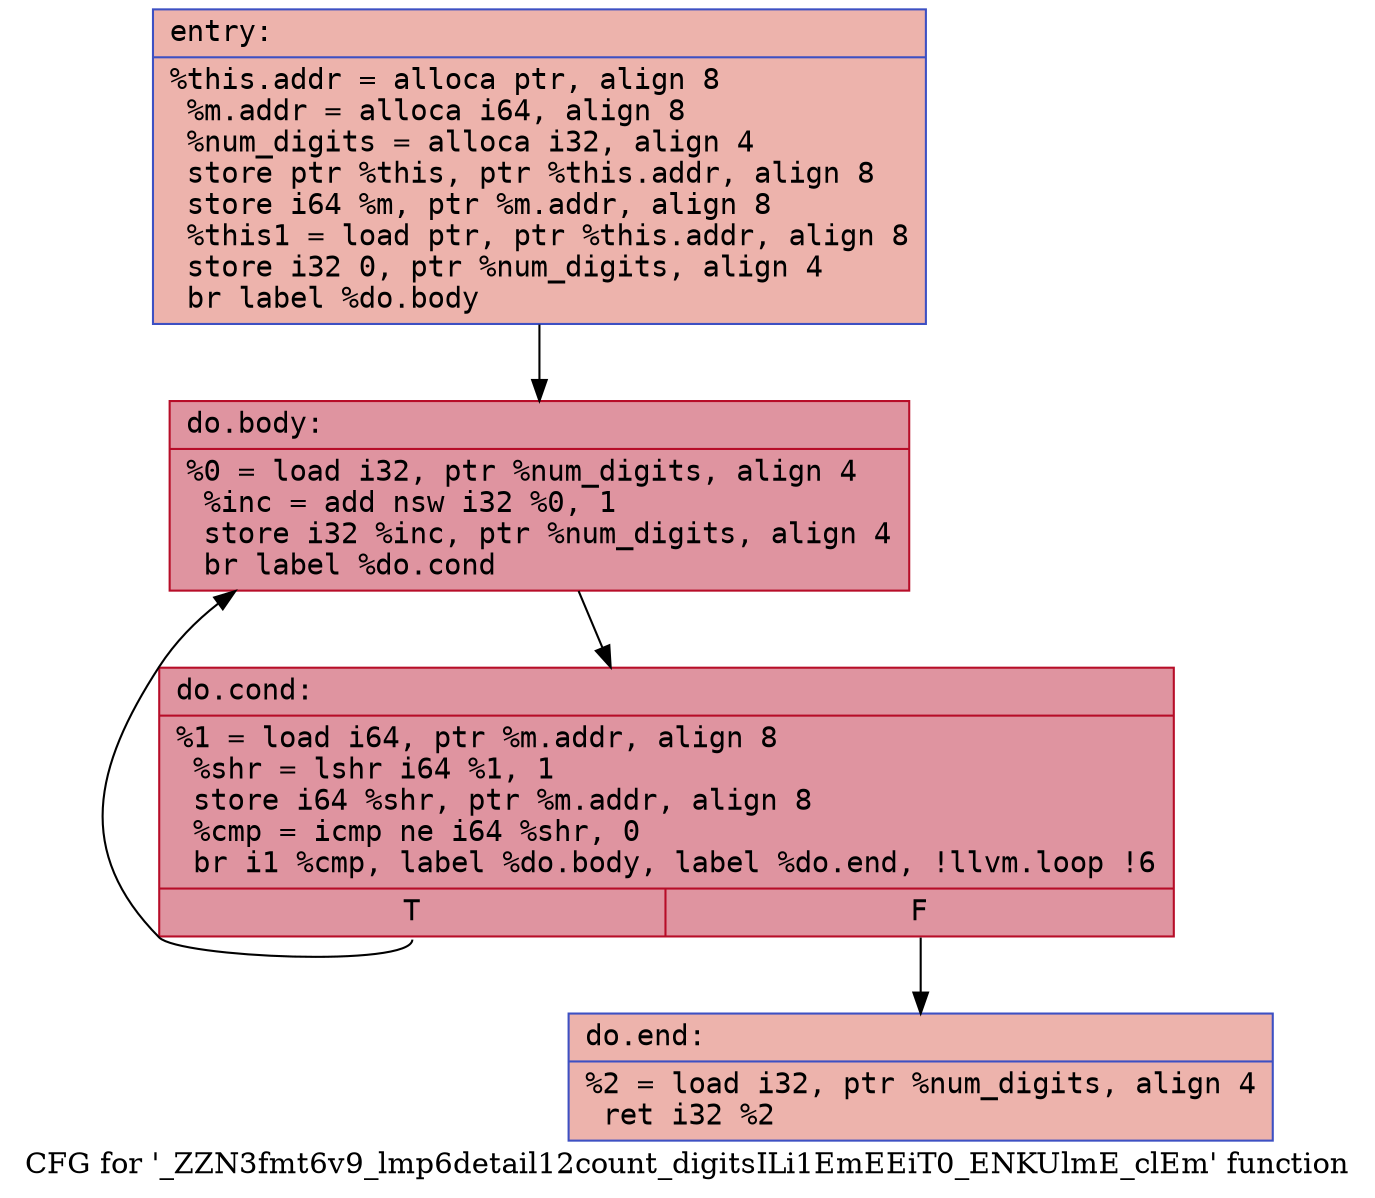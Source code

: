 digraph "CFG for '_ZZN3fmt6v9_lmp6detail12count_digitsILi1EmEEiT0_ENKUlmE_clEm' function" {
	label="CFG for '_ZZN3fmt6v9_lmp6detail12count_digitsILi1EmEEiT0_ENKUlmE_clEm' function";

	Node0x55fec3583ef0 [shape=record,color="#3d50c3ff", style=filled, fillcolor="#d6524470" fontname="Courier",label="{entry:\l|  %this.addr = alloca ptr, align 8\l  %m.addr = alloca i64, align 8\l  %num_digits = alloca i32, align 4\l  store ptr %this, ptr %this.addr, align 8\l  store i64 %m, ptr %m.addr, align 8\l  %this1 = load ptr, ptr %this.addr, align 8\l  store i32 0, ptr %num_digits, align 4\l  br label %do.body\l}"];
	Node0x55fec3583ef0 -> Node0x55fec3583f40[tooltip="entry -> do.body\nProbability 100.00%" ];
	Node0x55fec3583f40 [shape=record,color="#b70d28ff", style=filled, fillcolor="#b70d2870" fontname="Courier",label="{do.body:\l|  %0 = load i32, ptr %num_digits, align 4\l  %inc = add nsw i32 %0, 1\l  store i32 %inc, ptr %num_digits, align 4\l  br label %do.cond\l}"];
	Node0x55fec3583f40 -> Node0x55fec3584750[tooltip="do.body -> do.cond\nProbability 100.00%" ];
	Node0x55fec3584750 [shape=record,color="#b70d28ff", style=filled, fillcolor="#b70d2870" fontname="Courier",label="{do.cond:\l|  %1 = load i64, ptr %m.addr, align 8\l  %shr = lshr i64 %1, 1\l  store i64 %shr, ptr %m.addr, align 8\l  %cmp = icmp ne i64 %shr, 0\l  br i1 %cmp, label %do.body, label %do.end, !llvm.loop !6\l|{<s0>T|<s1>F}}"];
	Node0x55fec3584750:s0 -> Node0x55fec3583f40[tooltip="do.cond -> do.body\nProbability 96.88%" ];
	Node0x55fec3584750:s1 -> Node0x55fec3584ab0[tooltip="do.cond -> do.end\nProbability 3.12%" ];
	Node0x55fec3584ab0 [shape=record,color="#3d50c3ff", style=filled, fillcolor="#d6524470" fontname="Courier",label="{do.end:\l|  %2 = load i32, ptr %num_digits, align 4\l  ret i32 %2\l}"];
}
